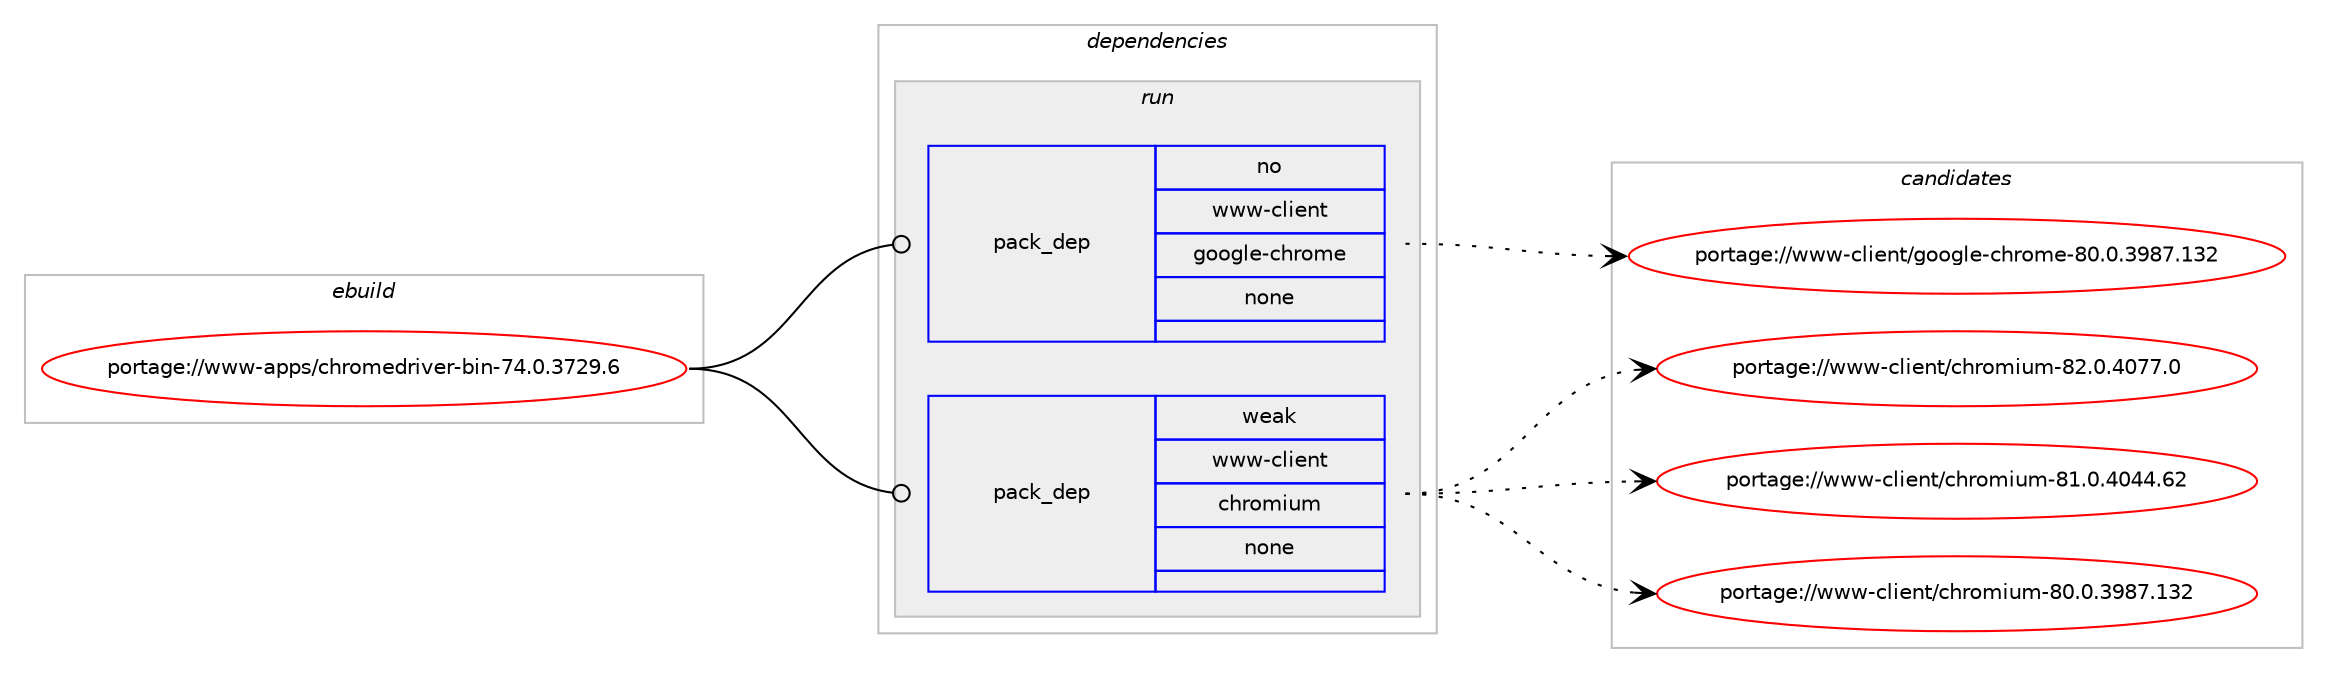 digraph prolog {

# *************
# Graph options
# *************

newrank=true;
concentrate=true;
compound=true;
graph [rankdir=LR,fontname=Helvetica,fontsize=10,ranksep=1.5];#, ranksep=2.5, nodesep=0.2];
edge  [arrowhead=vee];
node  [fontname=Helvetica,fontsize=10];

# **********
# The ebuild
# **********

subgraph cluster_leftcol {
color=gray;
rank=same;
label=<<i>ebuild</i>>;
id [label="portage://www-apps/chromedriver-bin-74.0.3729.6", color=red, width=4, href="../www-apps/chromedriver-bin-74.0.3729.6.svg"];
}

# ****************
# The dependencies
# ****************

subgraph cluster_midcol {
color=gray;
label=<<i>dependencies</i>>;
subgraph cluster_compile {
fillcolor="#eeeeee";
style=filled;
label=<<i>compile</i>>;
}
subgraph cluster_compileandrun {
fillcolor="#eeeeee";
style=filled;
label=<<i>compile and run</i>>;
}
subgraph cluster_run {
fillcolor="#eeeeee";
style=filled;
label=<<i>run</i>>;
subgraph pack15992 {
dependency19169 [label=<<TABLE BORDER="0" CELLBORDER="1" CELLSPACING="0" CELLPADDING="4" WIDTH="220"><TR><TD ROWSPAN="6" CELLPADDING="30">pack_dep</TD></TR><TR><TD WIDTH="110">no</TD></TR><TR><TD>www-client</TD></TR><TR><TD>google-chrome</TD></TR><TR><TD>none</TD></TR><TR><TD></TD></TR></TABLE>>, shape=none, color=blue];
}
id:e -> dependency19169:w [weight=20,style="solid",arrowhead="odot"];
subgraph pack15993 {
dependency19170 [label=<<TABLE BORDER="0" CELLBORDER="1" CELLSPACING="0" CELLPADDING="4" WIDTH="220"><TR><TD ROWSPAN="6" CELLPADDING="30">pack_dep</TD></TR><TR><TD WIDTH="110">weak</TD></TR><TR><TD>www-client</TD></TR><TR><TD>chromium</TD></TR><TR><TD>none</TD></TR><TR><TD></TD></TR></TABLE>>, shape=none, color=blue];
}
id:e -> dependency19170:w [weight=20,style="solid",arrowhead="odot"];
}
}

# **************
# The candidates
# **************

subgraph cluster_choices {
rank=same;
color=gray;
label=<<i>candidates</i>>;

subgraph choice15992 {
color=black;
nodesep=1;
choice11911911945991081051011101164710311111110310810145991041141111091014556484648465157565546495150 [label="portage://www-client/google-chrome-80.0.3987.132", color=red, width=4,href="../www-client/google-chrome-80.0.3987.132.svg"];
dependency19169:e -> choice11911911945991081051011101164710311111110310810145991041141111091014556484648465157565546495150:w [style=dotted,weight="100"];
}
subgraph choice15993 {
color=black;
nodesep=1;
choice11911911945991081051011101164799104114111109105117109455650464846524855554648 [label="portage://www-client/chromium-82.0.4077.0", color=red, width=4,href="../www-client/chromium-82.0.4077.0.svg"];
choice1191191194599108105101110116479910411411110910511710945564946484652485252465450 [label="portage://www-client/chromium-81.0.4044.62", color=red, width=4,href="../www-client/chromium-81.0.4044.62.svg"];
choice119119119459910810510111011647991041141111091051171094556484648465157565546495150 [label="portage://www-client/chromium-80.0.3987.132", color=red, width=4,href="../www-client/chromium-80.0.3987.132.svg"];
dependency19170:e -> choice11911911945991081051011101164799104114111109105117109455650464846524855554648:w [style=dotted,weight="100"];
dependency19170:e -> choice1191191194599108105101110116479910411411110910511710945564946484652485252465450:w [style=dotted,weight="100"];
dependency19170:e -> choice119119119459910810510111011647991041141111091051171094556484648465157565546495150:w [style=dotted,weight="100"];
}
}

}
